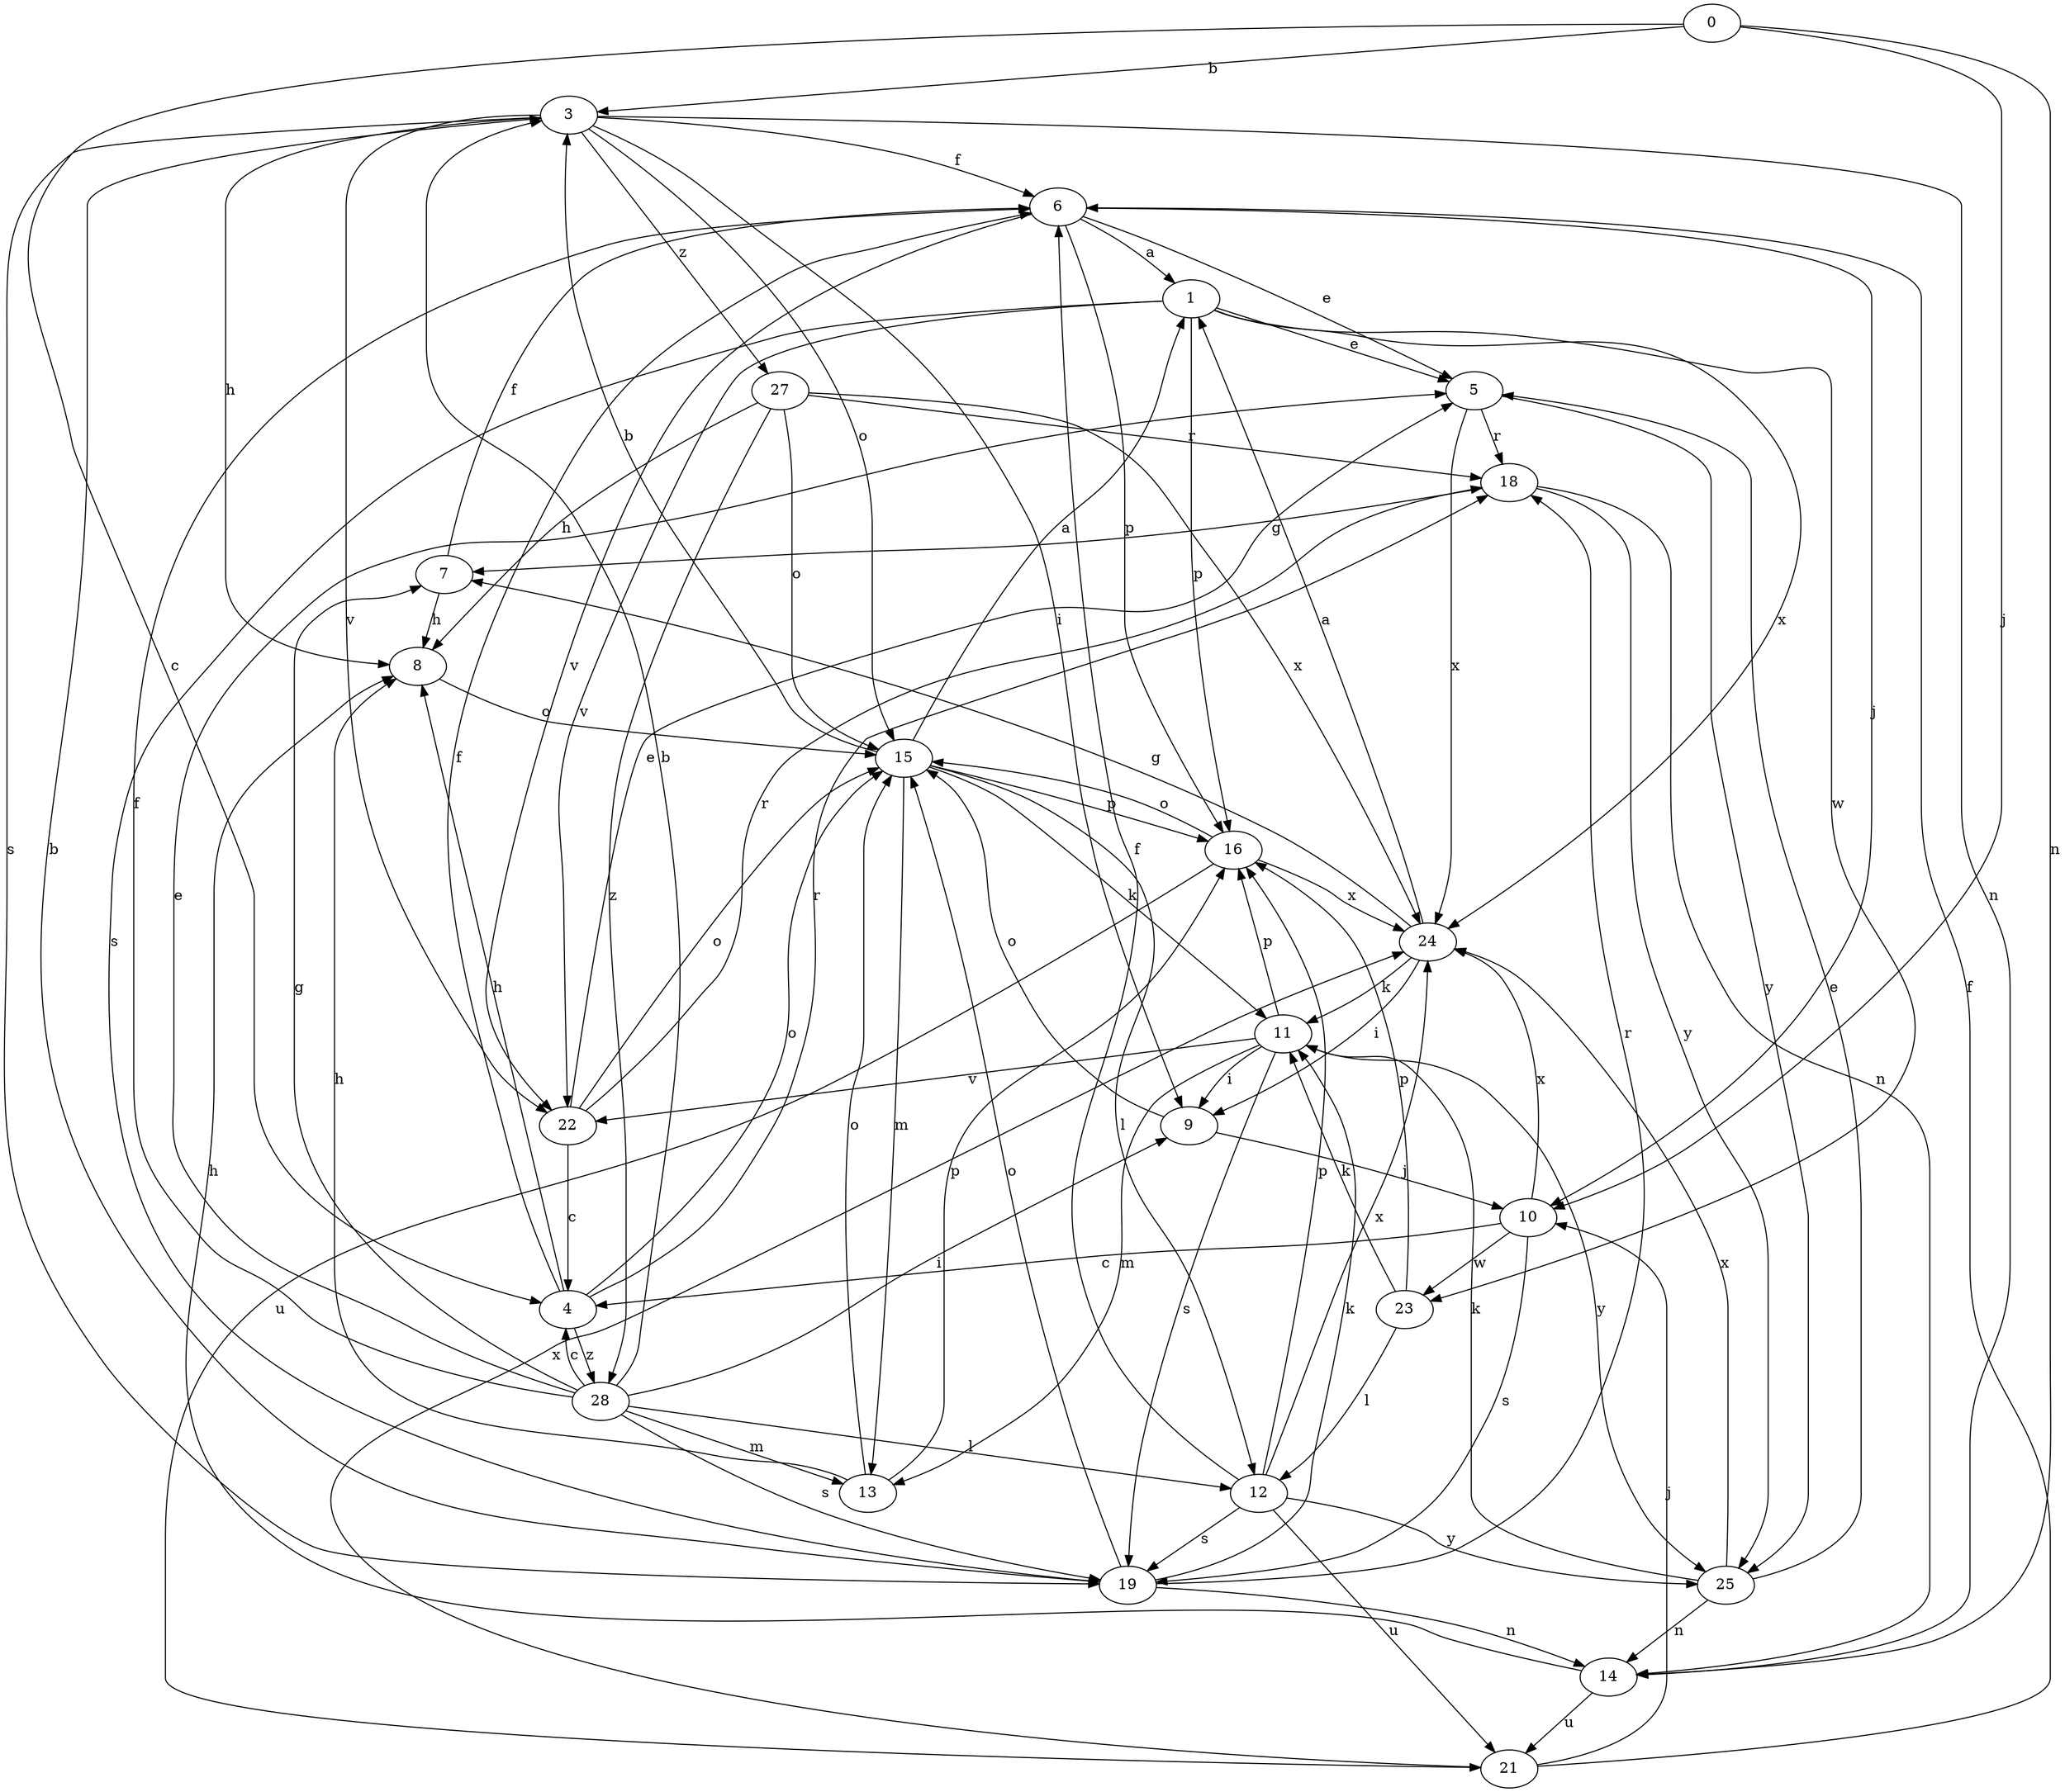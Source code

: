 strict digraph  {
0;
1;
3;
4;
5;
6;
7;
8;
9;
10;
11;
12;
13;
14;
15;
16;
18;
19;
21;
22;
23;
24;
25;
27;
28;
0 -> 3  [label=b];
0 -> 4  [label=c];
0 -> 10  [label=j];
0 -> 14  [label=n];
1 -> 5  [label=e];
1 -> 16  [label=p];
1 -> 19  [label=s];
1 -> 22  [label=v];
1 -> 23  [label=w];
1 -> 24  [label=x];
3 -> 6  [label=f];
3 -> 8  [label=h];
3 -> 9  [label=i];
3 -> 14  [label=n];
3 -> 15  [label=o];
3 -> 19  [label=s];
3 -> 22  [label=v];
3 -> 27  [label=z];
4 -> 6  [label=f];
4 -> 8  [label=h];
4 -> 15  [label=o];
4 -> 18  [label=r];
4 -> 28  [label=z];
5 -> 18  [label=r];
5 -> 24  [label=x];
5 -> 25  [label=y];
6 -> 1  [label=a];
6 -> 5  [label=e];
6 -> 10  [label=j];
6 -> 16  [label=p];
6 -> 22  [label=v];
7 -> 6  [label=f];
7 -> 8  [label=h];
8 -> 15  [label=o];
9 -> 10  [label=j];
9 -> 15  [label=o];
10 -> 4  [label=c];
10 -> 19  [label=s];
10 -> 23  [label=w];
10 -> 24  [label=x];
11 -> 9  [label=i];
11 -> 13  [label=m];
11 -> 16  [label=p];
11 -> 19  [label=s];
11 -> 22  [label=v];
11 -> 25  [label=y];
12 -> 6  [label=f];
12 -> 16  [label=p];
12 -> 19  [label=s];
12 -> 21  [label=u];
12 -> 24  [label=x];
12 -> 25  [label=y];
13 -> 8  [label=h];
13 -> 15  [label=o];
13 -> 16  [label=p];
14 -> 8  [label=h];
14 -> 21  [label=u];
15 -> 1  [label=a];
15 -> 3  [label=b];
15 -> 11  [label=k];
15 -> 12  [label=l];
15 -> 13  [label=m];
15 -> 16  [label=p];
16 -> 15  [label=o];
16 -> 21  [label=u];
16 -> 24  [label=x];
18 -> 7  [label=g];
18 -> 14  [label=n];
18 -> 25  [label=y];
19 -> 3  [label=b];
19 -> 11  [label=k];
19 -> 14  [label=n];
19 -> 15  [label=o];
19 -> 18  [label=r];
21 -> 6  [label=f];
21 -> 10  [label=j];
21 -> 24  [label=x];
22 -> 4  [label=c];
22 -> 5  [label=e];
22 -> 15  [label=o];
22 -> 18  [label=r];
23 -> 11  [label=k];
23 -> 12  [label=l];
23 -> 16  [label=p];
24 -> 1  [label=a];
24 -> 7  [label=g];
24 -> 9  [label=i];
24 -> 11  [label=k];
25 -> 5  [label=e];
25 -> 11  [label=k];
25 -> 14  [label=n];
25 -> 24  [label=x];
27 -> 8  [label=h];
27 -> 15  [label=o];
27 -> 18  [label=r];
27 -> 24  [label=x];
27 -> 28  [label=z];
28 -> 3  [label=b];
28 -> 4  [label=c];
28 -> 5  [label=e];
28 -> 6  [label=f];
28 -> 7  [label=g];
28 -> 9  [label=i];
28 -> 12  [label=l];
28 -> 13  [label=m];
28 -> 19  [label=s];
}
